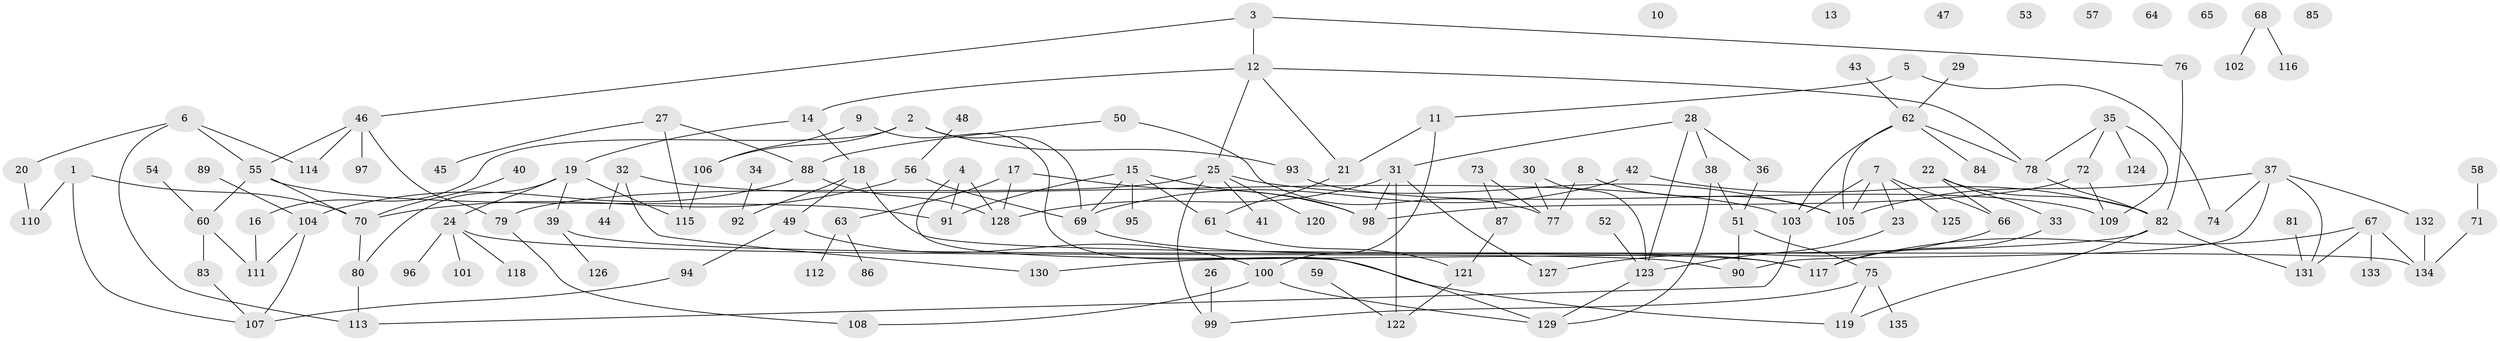 // coarse degree distribution, {3: 0.16666666666666666, 5: 0.07407407407407407, 13: 0.018518518518518517, 6: 0.09259259259259259, 10: 0.018518518518518517, 2: 0.07407407407407407, 4: 0.09259259259259259, 0: 0.16666666666666666, 11: 0.037037037037037035, 1: 0.24074074074074073, 9: 0.018518518518518517}
// Generated by graph-tools (version 1.1) at 2025/16/03/04/25 18:16:26]
// undirected, 135 vertices, 175 edges
graph export_dot {
graph [start="1"]
  node [color=gray90,style=filled];
  1;
  2;
  3;
  4;
  5;
  6;
  7;
  8;
  9;
  10;
  11;
  12;
  13;
  14;
  15;
  16;
  17;
  18;
  19;
  20;
  21;
  22;
  23;
  24;
  25;
  26;
  27;
  28;
  29;
  30;
  31;
  32;
  33;
  34;
  35;
  36;
  37;
  38;
  39;
  40;
  41;
  42;
  43;
  44;
  45;
  46;
  47;
  48;
  49;
  50;
  51;
  52;
  53;
  54;
  55;
  56;
  57;
  58;
  59;
  60;
  61;
  62;
  63;
  64;
  65;
  66;
  67;
  68;
  69;
  70;
  71;
  72;
  73;
  74;
  75;
  76;
  77;
  78;
  79;
  80;
  81;
  82;
  83;
  84;
  85;
  86;
  87;
  88;
  89;
  90;
  91;
  92;
  93;
  94;
  95;
  96;
  97;
  98;
  99;
  100;
  101;
  102;
  103;
  104;
  105;
  106;
  107;
  108;
  109;
  110;
  111;
  112;
  113;
  114;
  115;
  116;
  117;
  118;
  119;
  120;
  121;
  122;
  123;
  124;
  125;
  126;
  127;
  128;
  129;
  130;
  131;
  132;
  133;
  134;
  135;
  1 -- 70;
  1 -- 107;
  1 -- 110;
  2 -- 16;
  2 -- 69;
  2 -- 93;
  2 -- 106;
  3 -- 12;
  3 -- 46;
  3 -- 76;
  4 -- 91;
  4 -- 119;
  4 -- 128;
  5 -- 11;
  5 -- 74;
  6 -- 20;
  6 -- 55;
  6 -- 113;
  6 -- 114;
  7 -- 23;
  7 -- 66;
  7 -- 103;
  7 -- 105;
  7 -- 125;
  8 -- 77;
  8 -- 105;
  9 -- 106;
  9 -- 129;
  11 -- 21;
  11 -- 100;
  12 -- 14;
  12 -- 21;
  12 -- 25;
  12 -- 78;
  14 -- 18;
  14 -- 19;
  15 -- 61;
  15 -- 69;
  15 -- 91;
  15 -- 95;
  15 -- 98;
  16 -- 111;
  17 -- 63;
  17 -- 98;
  17 -- 128;
  18 -- 49;
  18 -- 92;
  18 -- 134;
  19 -- 24;
  19 -- 39;
  19 -- 80;
  19 -- 115;
  20 -- 110;
  21 -- 61;
  22 -- 33;
  22 -- 66;
  22 -- 82;
  23 -- 123;
  24 -- 90;
  24 -- 96;
  24 -- 101;
  24 -- 118;
  25 -- 41;
  25 -- 79;
  25 -- 99;
  25 -- 105;
  25 -- 120;
  26 -- 99;
  27 -- 45;
  27 -- 88;
  27 -- 115;
  28 -- 31;
  28 -- 36;
  28 -- 38;
  28 -- 123;
  29 -- 62;
  30 -- 77;
  30 -- 123;
  31 -- 98;
  31 -- 122;
  31 -- 127;
  31 -- 128;
  32 -- 44;
  32 -- 103;
  32 -- 130;
  33 -- 117;
  34 -- 92;
  35 -- 72;
  35 -- 78;
  35 -- 109;
  35 -- 124;
  36 -- 51;
  37 -- 74;
  37 -- 90;
  37 -- 105;
  37 -- 131;
  37 -- 132;
  38 -- 51;
  38 -- 129;
  39 -- 117;
  39 -- 126;
  40 -- 70;
  42 -- 69;
  42 -- 82;
  43 -- 62;
  46 -- 55;
  46 -- 79;
  46 -- 97;
  46 -- 114;
  48 -- 56;
  49 -- 94;
  49 -- 100;
  50 -- 77;
  50 -- 88;
  51 -- 75;
  51 -- 90;
  52 -- 123;
  54 -- 60;
  55 -- 60;
  55 -- 70;
  55 -- 91;
  56 -- 69;
  56 -- 70;
  58 -- 71;
  59 -- 122;
  60 -- 83;
  60 -- 111;
  61 -- 121;
  62 -- 78;
  62 -- 84;
  62 -- 103;
  62 -- 105;
  63 -- 86;
  63 -- 112;
  66 -- 127;
  67 -- 117;
  67 -- 131;
  67 -- 133;
  67 -- 134;
  68 -- 102;
  68 -- 116;
  69 -- 117;
  70 -- 80;
  71 -- 134;
  72 -- 98;
  72 -- 109;
  73 -- 77;
  73 -- 87;
  75 -- 99;
  75 -- 119;
  75 -- 135;
  76 -- 82;
  78 -- 82;
  79 -- 108;
  80 -- 113;
  81 -- 131;
  82 -- 119;
  82 -- 130;
  82 -- 131;
  83 -- 107;
  87 -- 121;
  88 -- 104;
  88 -- 128;
  89 -- 104;
  93 -- 109;
  94 -- 107;
  100 -- 108;
  100 -- 129;
  103 -- 113;
  104 -- 107;
  104 -- 111;
  106 -- 115;
  121 -- 122;
  123 -- 129;
  132 -- 134;
}
